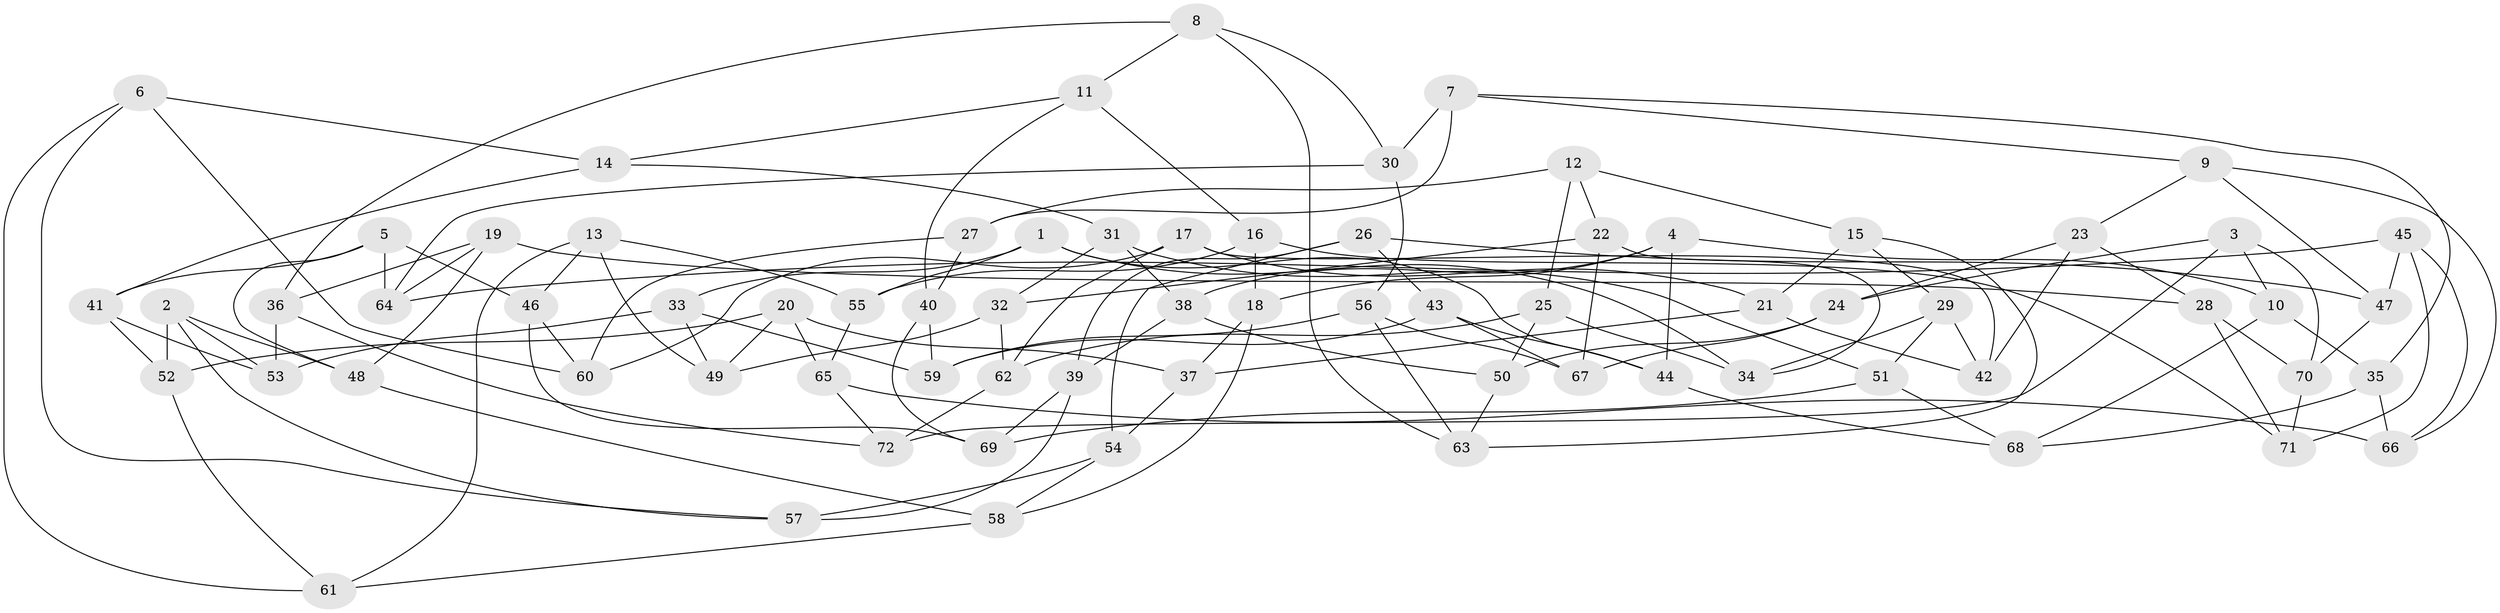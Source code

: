 // Generated by graph-tools (version 1.1) at 2025/03/03/09/25 03:03:09]
// undirected, 72 vertices, 144 edges
graph export_dot {
graph [start="1"]
  node [color=gray90,style=filled];
  1;
  2;
  3;
  4;
  5;
  6;
  7;
  8;
  9;
  10;
  11;
  12;
  13;
  14;
  15;
  16;
  17;
  18;
  19;
  20;
  21;
  22;
  23;
  24;
  25;
  26;
  27;
  28;
  29;
  30;
  31;
  32;
  33;
  34;
  35;
  36;
  37;
  38;
  39;
  40;
  41;
  42;
  43;
  44;
  45;
  46;
  47;
  48;
  49;
  50;
  51;
  52;
  53;
  54;
  55;
  56;
  57;
  58;
  59;
  60;
  61;
  62;
  63;
  64;
  65;
  66;
  67;
  68;
  69;
  70;
  71;
  72;
  1 -- 34;
  1 -- 33;
  1 -- 55;
  1 -- 44;
  2 -- 53;
  2 -- 52;
  2 -- 48;
  2 -- 57;
  3 -- 72;
  3 -- 24;
  3 -- 10;
  3 -- 70;
  4 -- 38;
  4 -- 44;
  4 -- 18;
  4 -- 10;
  5 -- 48;
  5 -- 46;
  5 -- 41;
  5 -- 64;
  6 -- 14;
  6 -- 61;
  6 -- 57;
  6 -- 60;
  7 -- 27;
  7 -- 35;
  7 -- 9;
  7 -- 30;
  8 -- 63;
  8 -- 11;
  8 -- 36;
  8 -- 30;
  9 -- 66;
  9 -- 47;
  9 -- 23;
  10 -- 35;
  10 -- 68;
  11 -- 40;
  11 -- 14;
  11 -- 16;
  12 -- 15;
  12 -- 27;
  12 -- 22;
  12 -- 25;
  13 -- 55;
  13 -- 49;
  13 -- 61;
  13 -- 46;
  14 -- 31;
  14 -- 41;
  15 -- 63;
  15 -- 29;
  15 -- 21;
  16 -- 55;
  16 -- 18;
  16 -- 71;
  17 -- 21;
  17 -- 60;
  17 -- 42;
  17 -- 62;
  18 -- 58;
  18 -- 37;
  19 -- 48;
  19 -- 64;
  19 -- 36;
  19 -- 28;
  20 -- 37;
  20 -- 65;
  20 -- 49;
  20 -- 52;
  21 -- 37;
  21 -- 42;
  22 -- 67;
  22 -- 34;
  22 -- 32;
  23 -- 28;
  23 -- 24;
  23 -- 42;
  24 -- 67;
  24 -- 50;
  25 -- 34;
  25 -- 62;
  25 -- 50;
  26 -- 47;
  26 -- 43;
  26 -- 54;
  26 -- 39;
  27 -- 60;
  27 -- 40;
  28 -- 70;
  28 -- 71;
  29 -- 51;
  29 -- 42;
  29 -- 34;
  30 -- 56;
  30 -- 64;
  31 -- 38;
  31 -- 32;
  31 -- 51;
  32 -- 49;
  32 -- 62;
  33 -- 53;
  33 -- 59;
  33 -- 49;
  35 -- 68;
  35 -- 66;
  36 -- 53;
  36 -- 72;
  37 -- 54;
  38 -- 50;
  38 -- 39;
  39 -- 57;
  39 -- 69;
  40 -- 69;
  40 -- 59;
  41 -- 52;
  41 -- 53;
  43 -- 59;
  43 -- 44;
  43 -- 67;
  44 -- 68;
  45 -- 71;
  45 -- 47;
  45 -- 64;
  45 -- 66;
  46 -- 60;
  46 -- 69;
  47 -- 70;
  48 -- 58;
  50 -- 63;
  51 -- 68;
  51 -- 69;
  52 -- 61;
  54 -- 57;
  54 -- 58;
  55 -- 65;
  56 -- 59;
  56 -- 67;
  56 -- 63;
  58 -- 61;
  62 -- 72;
  65 -- 72;
  65 -- 66;
  70 -- 71;
}
